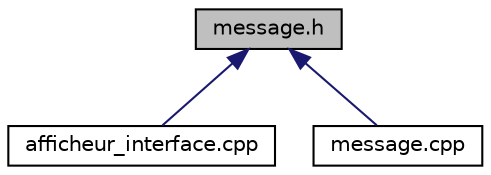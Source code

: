 digraph "message.h"
{
  edge [fontname="Helvetica",fontsize="10",labelfontname="Helvetica",labelfontsize="10"];
  node [fontname="Helvetica",fontsize="10",shape=record];
  Node2 [label="message.h",height=0.2,width=0.4,color="black", fillcolor="grey75", style="filled", fontcolor="black"];
  Node2 -> Node3 [dir="back",color="midnightblue",fontsize="10",style="solid",fontname="Helvetica"];
  Node3 [label="afficheur_interface.cpp",height=0.2,width=0.4,color="black", fillcolor="white", style="filled",URL="$afficheur__interface_8cpp.html",tooltip="Fichier d&#39;implémentation de la classe AfficheurInterface. "];
  Node2 -> Node4 [dir="back",color="midnightblue",fontsize="10",style="solid",fontname="Helvetica"];
  Node4 [label="message.cpp",height=0.2,width=0.4,color="black", fillcolor="white", style="filled",URL="$message_8cpp.html",tooltip="Fichier d&#39;implémentation de la classe Message. "];
}
